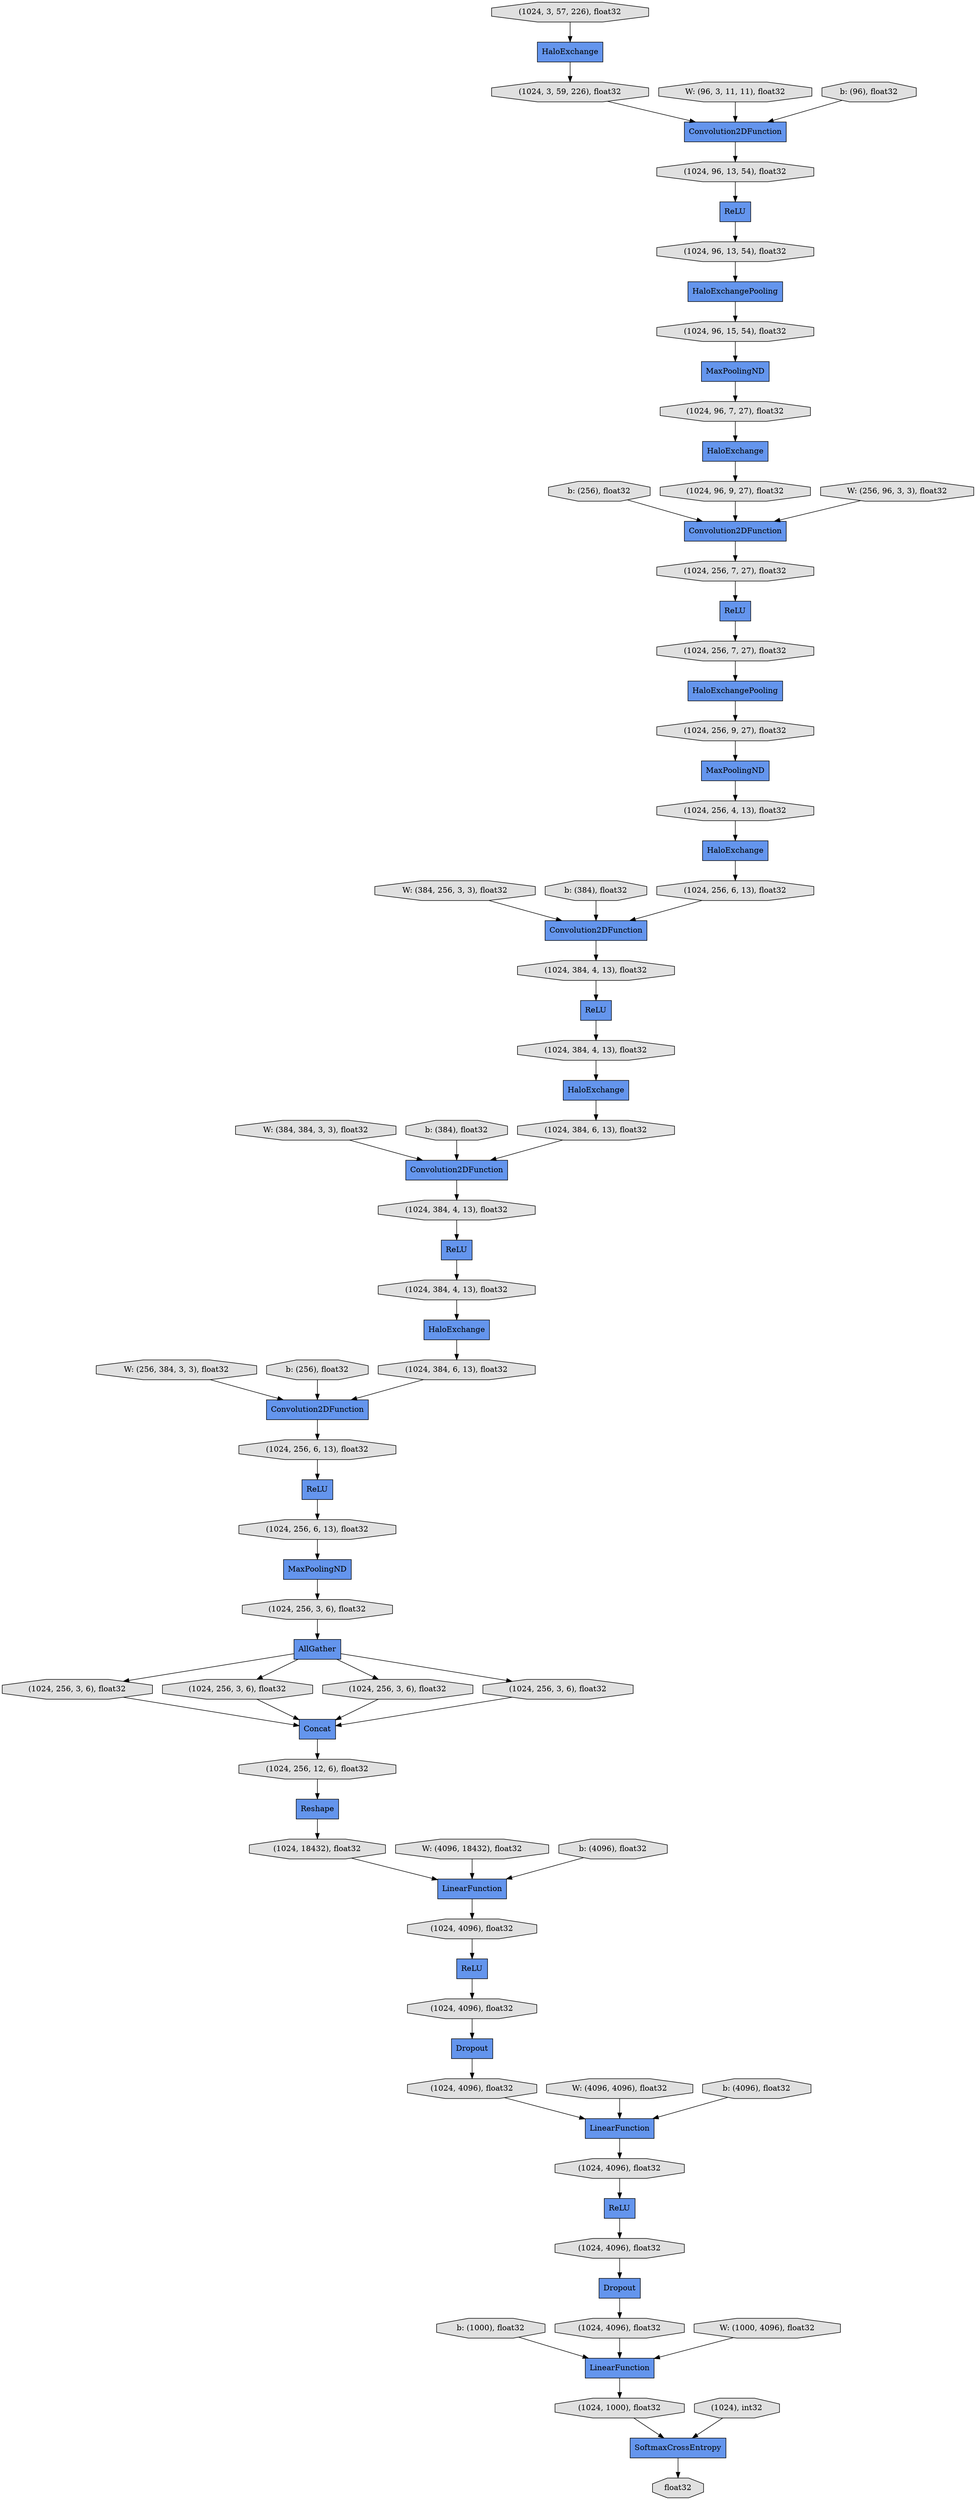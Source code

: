 digraph graphname{rankdir=TB;47467208327312 [label="b: (1000), float32",shape="octagon",fillcolor="#E0E0E0",style="filled"];47467208319120 [label="b: (256), float32",shape="octagon",fillcolor="#E0E0E0",style="filled"];47468882813136 [label="(1024, 256, 3, 6), float32",shape="octagon",fillcolor="#E0E0E0",style="filled"];47468882813392 [label="(1024, 256, 3, 6), float32",shape="octagon",fillcolor="#E0E0E0",style="filled"];47468216033744 [label="AllGather",shape="record",fillcolor="#6495ED",style="filled"];47467208319440 [label="W: (384, 256, 3, 3), float32",shape="octagon",fillcolor="#E0E0E0",style="filled"];47468882813456 [label="(1024), int32",shape="octagon",fillcolor="#E0E0E0",style="filled"];47468253897232 [label="(1024, 4096), float32",shape="octagon",fillcolor="#E0E0E0",style="filled"];47468216033872 [label="Convolution2DFunction",shape="record",fillcolor="#6495ED",style="filled"];47468882813648 [label="LinearFunction",shape="record",fillcolor="#6495ED",style="filled"];47468253897424 [label="HaloExchange",shape="record",fillcolor="#6495ED",style="filled"];47468882813712 [label="(1024, 256, 12, 6), float32",shape="octagon",fillcolor="#E0E0E0",style="filled"];47467208319760 [label="b: (384), float32",shape="octagon",fillcolor="#E0E0E0",style="filled"];47468254487312 [label="(1024, 3, 59, 226), float32",shape="octagon",fillcolor="#E0E0E0",style="filled"];47468882813776 [label="LinearFunction",shape="record",fillcolor="#6495ED",style="filled"];47468254487376 [label="Convolution2DFunction",shape="record",fillcolor="#6495ED",style="filled"];47466556302160 [label="W: (96, 3, 11, 11), float32",shape="octagon",fillcolor="#E0E0E0",style="filled"];47468216034192 [label="ReLU",shape="record",fillcolor="#6495ED",style="filled"];47468216034256 [label="(1024, 256, 3, 6), float32",shape="octagon",fillcolor="#E0E0E0",style="filled"];47468882813968 [label="float32",shape="octagon",fillcolor="#E0E0E0",style="filled"];47468216034320 [label="HaloExchange",shape="record",fillcolor="#6495ED",style="filled"];47468254487568 [label="(1024, 3, 57, 226), float32",shape="octagon",fillcolor="#E0E0E0",style="filled"];47468216034384 [label="(1024, 384, 4, 13), float32",shape="octagon",fillcolor="#E0E0E0",style="filled"];47467208320080 [label="W: (384, 384, 3, 3), float32",shape="octagon",fillcolor="#E0E0E0",style="filled"];47468882814224 [label="(1024, 18432), float32",shape="octagon",fillcolor="#E0E0E0",style="filled"];47467208320400 [label="b: (384), float32",shape="octagon",fillcolor="#E0E0E0",style="filled"];47468882814416 [label="(1024, 4096), float32",shape="octagon",fillcolor="#E0E0E0",style="filled"];47468216034896 [label="(1024, 256, 6, 13), float32",shape="octagon",fillcolor="#E0E0E0",style="filled"];47468254488144 [label="(1024, 96, 7, 27), float32",shape="octagon",fillcolor="#E0E0E0",style="filled"];47468216034960 [label="(1024, 256, 3, 6), float32",shape="octagon",fillcolor="#E0E0E0",style="filled"];47467208320720 [label="W: (256, 384, 3, 3), float32",shape="octagon",fillcolor="#E0E0E0",style="filled"];47468254488272 [label="HaloExchangePooling",shape="record",fillcolor="#6495ED",style="filled"];47468254488400 [label="(1024, 96, 15, 54), float32",shape="octagon",fillcolor="#E0E0E0",style="filled"];47468216035216 [label="Reshape",shape="record",fillcolor="#6495ED",style="filled"];47468254488528 [label="ReLU",shape="record",fillcolor="#6495ED",style="filled"];47467208321040 [label="b: (256), float32",shape="octagon",fillcolor="#E0E0E0",style="filled"];47468216035408 [label="(1024, 256, 3, 6), float32",shape="octagon",fillcolor="#E0E0E0",style="filled"];47468254488720 [label="ReLU",shape="record",fillcolor="#6495ED",style="filled"];47468253898896 [label="(1024, 96, 13, 54), float32",shape="octagon",fillcolor="#E0E0E0",style="filled"];47468882815184 [label="(1024, 4096), float32",shape="octagon",fillcolor="#E0E0E0",style="filled"];47468253898960 [label="MaxPoolingND",shape="record",fillcolor="#6495ED",style="filled"];47468254488848 [label="HaloExchangePooling",shape="record",fillcolor="#6495ED",style="filled"];47468254488912 [label="Convolution2DFunction",shape="record",fillcolor="#6495ED",style="filled"];47467208321424 [label="W: (4096, 18432), float32",shape="octagon",fillcolor="#E0E0E0",style="filled"];47467208329616 [label="Concat",shape="record",fillcolor="#6495ED",style="filled"];47468216035728 [label="(1024, 384, 6, 13), float32",shape="octagon",fillcolor="#E0E0E0",style="filled"];47468254488976 [label="ReLU",shape="record",fillcolor="#6495ED",style="filled"];47468253899344 [label="ReLU",shape="record",fillcolor="#6495ED",style="filled"];47468216035984 [label="(1024, 384, 6, 13), float32",shape="octagon",fillcolor="#E0E0E0",style="filled"];47468882815696 [label="Dropout",shape="record",fillcolor="#6495ED",style="filled"];47467208321744 [label="b: (4096), float32",shape="octagon",fillcolor="#E0E0E0",style="filled"];47468882815760 [label="(1024, 4096), float32",shape="octagon",fillcolor="#E0E0E0",style="filled"];47468216036176 [label="(1024, 256, 6, 13), float32",shape="octagon",fillcolor="#E0E0E0",style="filled"];47468254489424 [label="MaxPoolingND",shape="record",fillcolor="#6495ED",style="filled"];47468253899600 [label="(1024, 96, 13, 54), float32",shape="octagon",fillcolor="#E0E0E0",style="filled"];47468882816016 [label="(1024, 4096), float32",shape="octagon",fillcolor="#E0E0E0",style="filled"];47467208322128 [label="W: (4096, 4096), float32",shape="octagon",fillcolor="#E0E0E0",style="filled"];47468216036496 [label="SoftmaxCrossEntropy",shape="record",fillcolor="#6495ED",style="filled"];47467208322448 [label="b: (4096), float32",shape="octagon",fillcolor="#E0E0E0",style="filled"];47468882816464 [label="(1024, 4096), float32",shape="octagon",fillcolor="#E0E0E0",style="filled"];47467208322768 [label="W: (1000, 4096), float32",shape="octagon",fillcolor="#E0E0E0",style="filled"];47468254490448 [label="LinearFunction",shape="record",fillcolor="#6495ED",style="filled"];47468216037200 [label="(1024, 384, 4, 13), float32",shape="octagon",fillcolor="#E0E0E0",style="filled"];47468216037264 [label="MaxPoolingND",shape="record",fillcolor="#6495ED",style="filled"];47468882816976 [label="(1024, 1000), float32",shape="octagon",fillcolor="#E0E0E0",style="filled"];47468215996816 [label="(1024, 96, 9, 27), float32",shape="octagon",fillcolor="#E0E0E0",style="filled"];47468215997008 [label="(1024, 384, 4, 13), float32",shape="octagon",fillcolor="#E0E0E0",style="filled"];47466556322384 [label="HaloExchange",shape="record",fillcolor="#6495ED",style="filled"];47468215997392 [label="Convolution2DFunction",shape="record",fillcolor="#6495ED",style="filled"];47468215997456 [label="(1024, 256, 4, 13), float32",shape="octagon",fillcolor="#E0E0E0",style="filled"];47468215997712 [label="(1024, 256, 7, 27), float32",shape="octagon",fillcolor="#E0E0E0",style="filled"];47468215997904 [label="HaloExchange",shape="record",fillcolor="#6495ED",style="filled"];47468215998096 [label="HaloExchange",shape="record",fillcolor="#6495ED",style="filled"];47468215998480 [label="(1024, 256, 9, 27), float32",shape="octagon",fillcolor="#E0E0E0",style="filled"];47468215998608 [label="ReLU",shape="record",fillcolor="#6495ED",style="filled"];47468215998736 [label="Convolution2DFunction",shape="record",fillcolor="#6495ED",style="filled"];47468215998864 [label="Dropout",shape="record",fillcolor="#6495ED",style="filled"];47468215999056 [label="(1024, 256, 7, 27), float32",shape="octagon",fillcolor="#E0E0E0",style="filled"];47468215999184 [label="ReLU",shape="record",fillcolor="#6495ED",style="filled"];47466563263632 [label="b: (96), float32",shape="octagon",fillcolor="#E0E0E0",style="filled"];47468215999888 [label="(1024, 256, 6, 13), float32",shape="octagon",fillcolor="#E0E0E0",style="filled"];47468216000272 [label="(1024, 384, 4, 13), float32",shape="octagon",fillcolor="#E0E0E0",style="filled"];47466563264272 [label="W: (256, 96, 3, 3), float32",shape="octagon",fillcolor="#E0E0E0",style="filled"];47468253899600 -> 47468254488976;47468216036496 -> 47468882813968;47468882815760 -> 47468254488720;47468216035216 -> 47468882814224;47468254489424 -> 47468215997456;47468882813648 -> 47468882815760;47468882814224 -> 47468882813776;47468254488848 -> 47468254488400;47468882815696 -> 47468882816464;47468882813712 -> 47468216035216;47468882814416 -> 47468215998864;47468215997904 -> 47468216035728;47468254488528 -> 47468216034384;47468254488144 -> 47466556322384;47468254488912 -> 47468253899600;47466556302160 -> 47468254488912;47468216000272 -> 47468215997904;47467208321424 -> 47468882813776;47468216037264 -> 47468216034960;47467208319440 -> 47468215997392;47467208319760 -> 47468215997392;47468215997008 -> 47468215999184;47468254487376 -> 47468215997712;47468215997712 -> 47468253899344;47468882816016 -> 47468882815696;47468216034960 -> 47468216033744;47468216033744 -> 47468216035408;47467208327312 -> 47468254490448;47467208321040 -> 47468216033872;47468215998736 -> 47468216037200;47467208321744 -> 47468882813776;47467208320400 -> 47468215998736;47468882816976 -> 47468216036496;47468882813776 -> 47468253897232;47468882813136 -> 47467208329616;47468216034320 -> 47468254487312;47468215997392 -> 47468215997008;47468254488272 -> 47468215998480;47468254488720 -> 47468882816016;47468215998608 -> 47468216036176;47466556322384 -> 47468215996816;47468216033744 -> 47468882813392;47468253899344 -> 47468215999056;47468254490448 -> 47468882816976;47466563264272 -> 47468254487376;47468216035984 -> 47468216033872;47468216034256 -> 47467208329616;47468253897424 -> 47468215999888;47468215999056 -> 47468254488272;47468254487312 -> 47468254488912;47468216033744 -> 47468882813136;47467208322768 -> 47468254490448;47467208322128 -> 47468882813648;47467208320720 -> 47468216033872;47468254487568 -> 47468216034320;47468216033744 -> 47468216034256;47468216034896 -> 47468215998608;47468215999888 -> 47468215997392;47468215997456 -> 47468253897424;47466563263632 -> 47468254488912;47468216037200 -> 47468254488528;47468215998864 -> 47468882815184;47468254488400 -> 47468253898960;47467208320080 -> 47468215998736;47467208322448 -> 47468882813648;47468216034192 -> 47468882814416;47468216036176 -> 47468216037264;47468882815184 -> 47468882813648;47468216033872 -> 47468216034896;47468882816464 -> 47468254490448;47468215998096 -> 47468216035984;47468216035408 -> 47467208329616;47468882813456 -> 47468216036496;47468253898896 -> 47468254488848;47468215996816 -> 47468254487376;47467208329616 -> 47468882813712;47467208319120 -> 47468254487376;47468253898960 -> 47468254488144;47468215999184 -> 47468216000272;47468882813392 -> 47467208329616;47468216034384 -> 47468215998096;47468215998480 -> 47468254489424;47468253897232 -> 47468216034192;47468216035728 -> 47468215998736;47468254488976 -> 47468253898896;}
